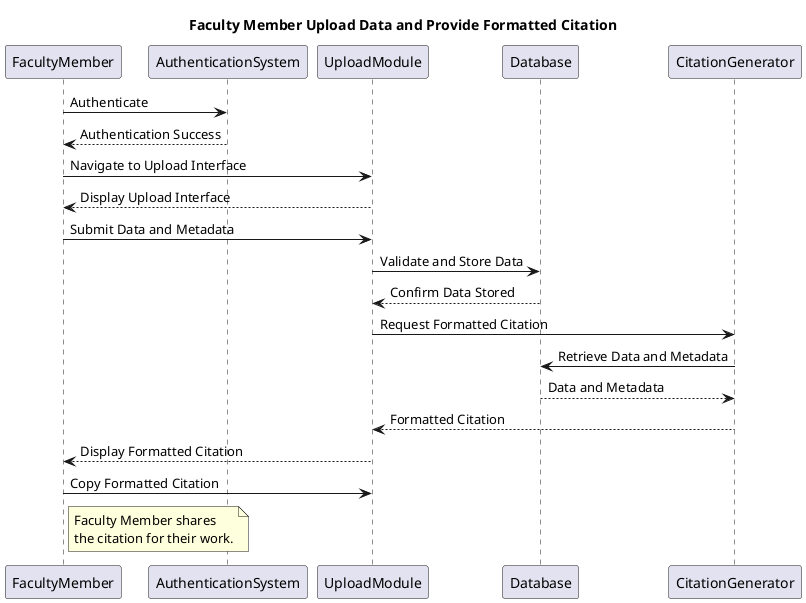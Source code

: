 @startuml
participant FacultyMember as FM
participant AuthenticationSystem as AS
participant UploadModule as UM
participant Database as DB
participant CitationGenerator as CG

title Faculty Member Upload Data and Provide Formatted Citation

FM -> AS: Authenticate
AS --> FM: Authentication Success

FM -> UM: Navigate to Upload Interface
UM --> FM: Display Upload Interface

FM -> UM: Submit Data and Metadata
UM -> DB: Validate and Store Data
DB --> UM: Confirm Data Stored

UM -> CG: Request Formatted Citation
CG -> DB: Retrieve Data and Metadata
DB --> CG: Data and Metadata
CG --> UM: Formatted Citation

UM --> FM: Display Formatted Citation
FM -> UM: Copy Formatted Citation

note right of FM: Faculty Member shares \nthe citation for their work.

@enduml